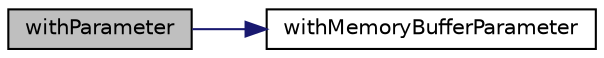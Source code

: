 digraph "withParameter"
{
 // LATEX_PDF_SIZE
  edge [fontname="Helvetica",fontsize="10",labelfontname="Helvetica",labelfontsize="10"];
  node [fontname="Helvetica",fontsize="10",shape=record];
  rankdir="LR";
  Node1 [label="withParameter",height=0.2,width=0.4,color="black", fillcolor="grey75", style="filled", fontcolor="black",tooltip=" "];
  Node1 -> Node2 [color="midnightblue",fontsize="10",style="solid",fontname="Helvetica"];
  Node2 [label="withMemoryBufferParameter",height=0.2,width=0.4,color="black", fillcolor="white", style="filled",URL="$class_mock_expected_call.html#afeea39d655c87c2a7f26b652de8761a0",tooltip=" "];
}
